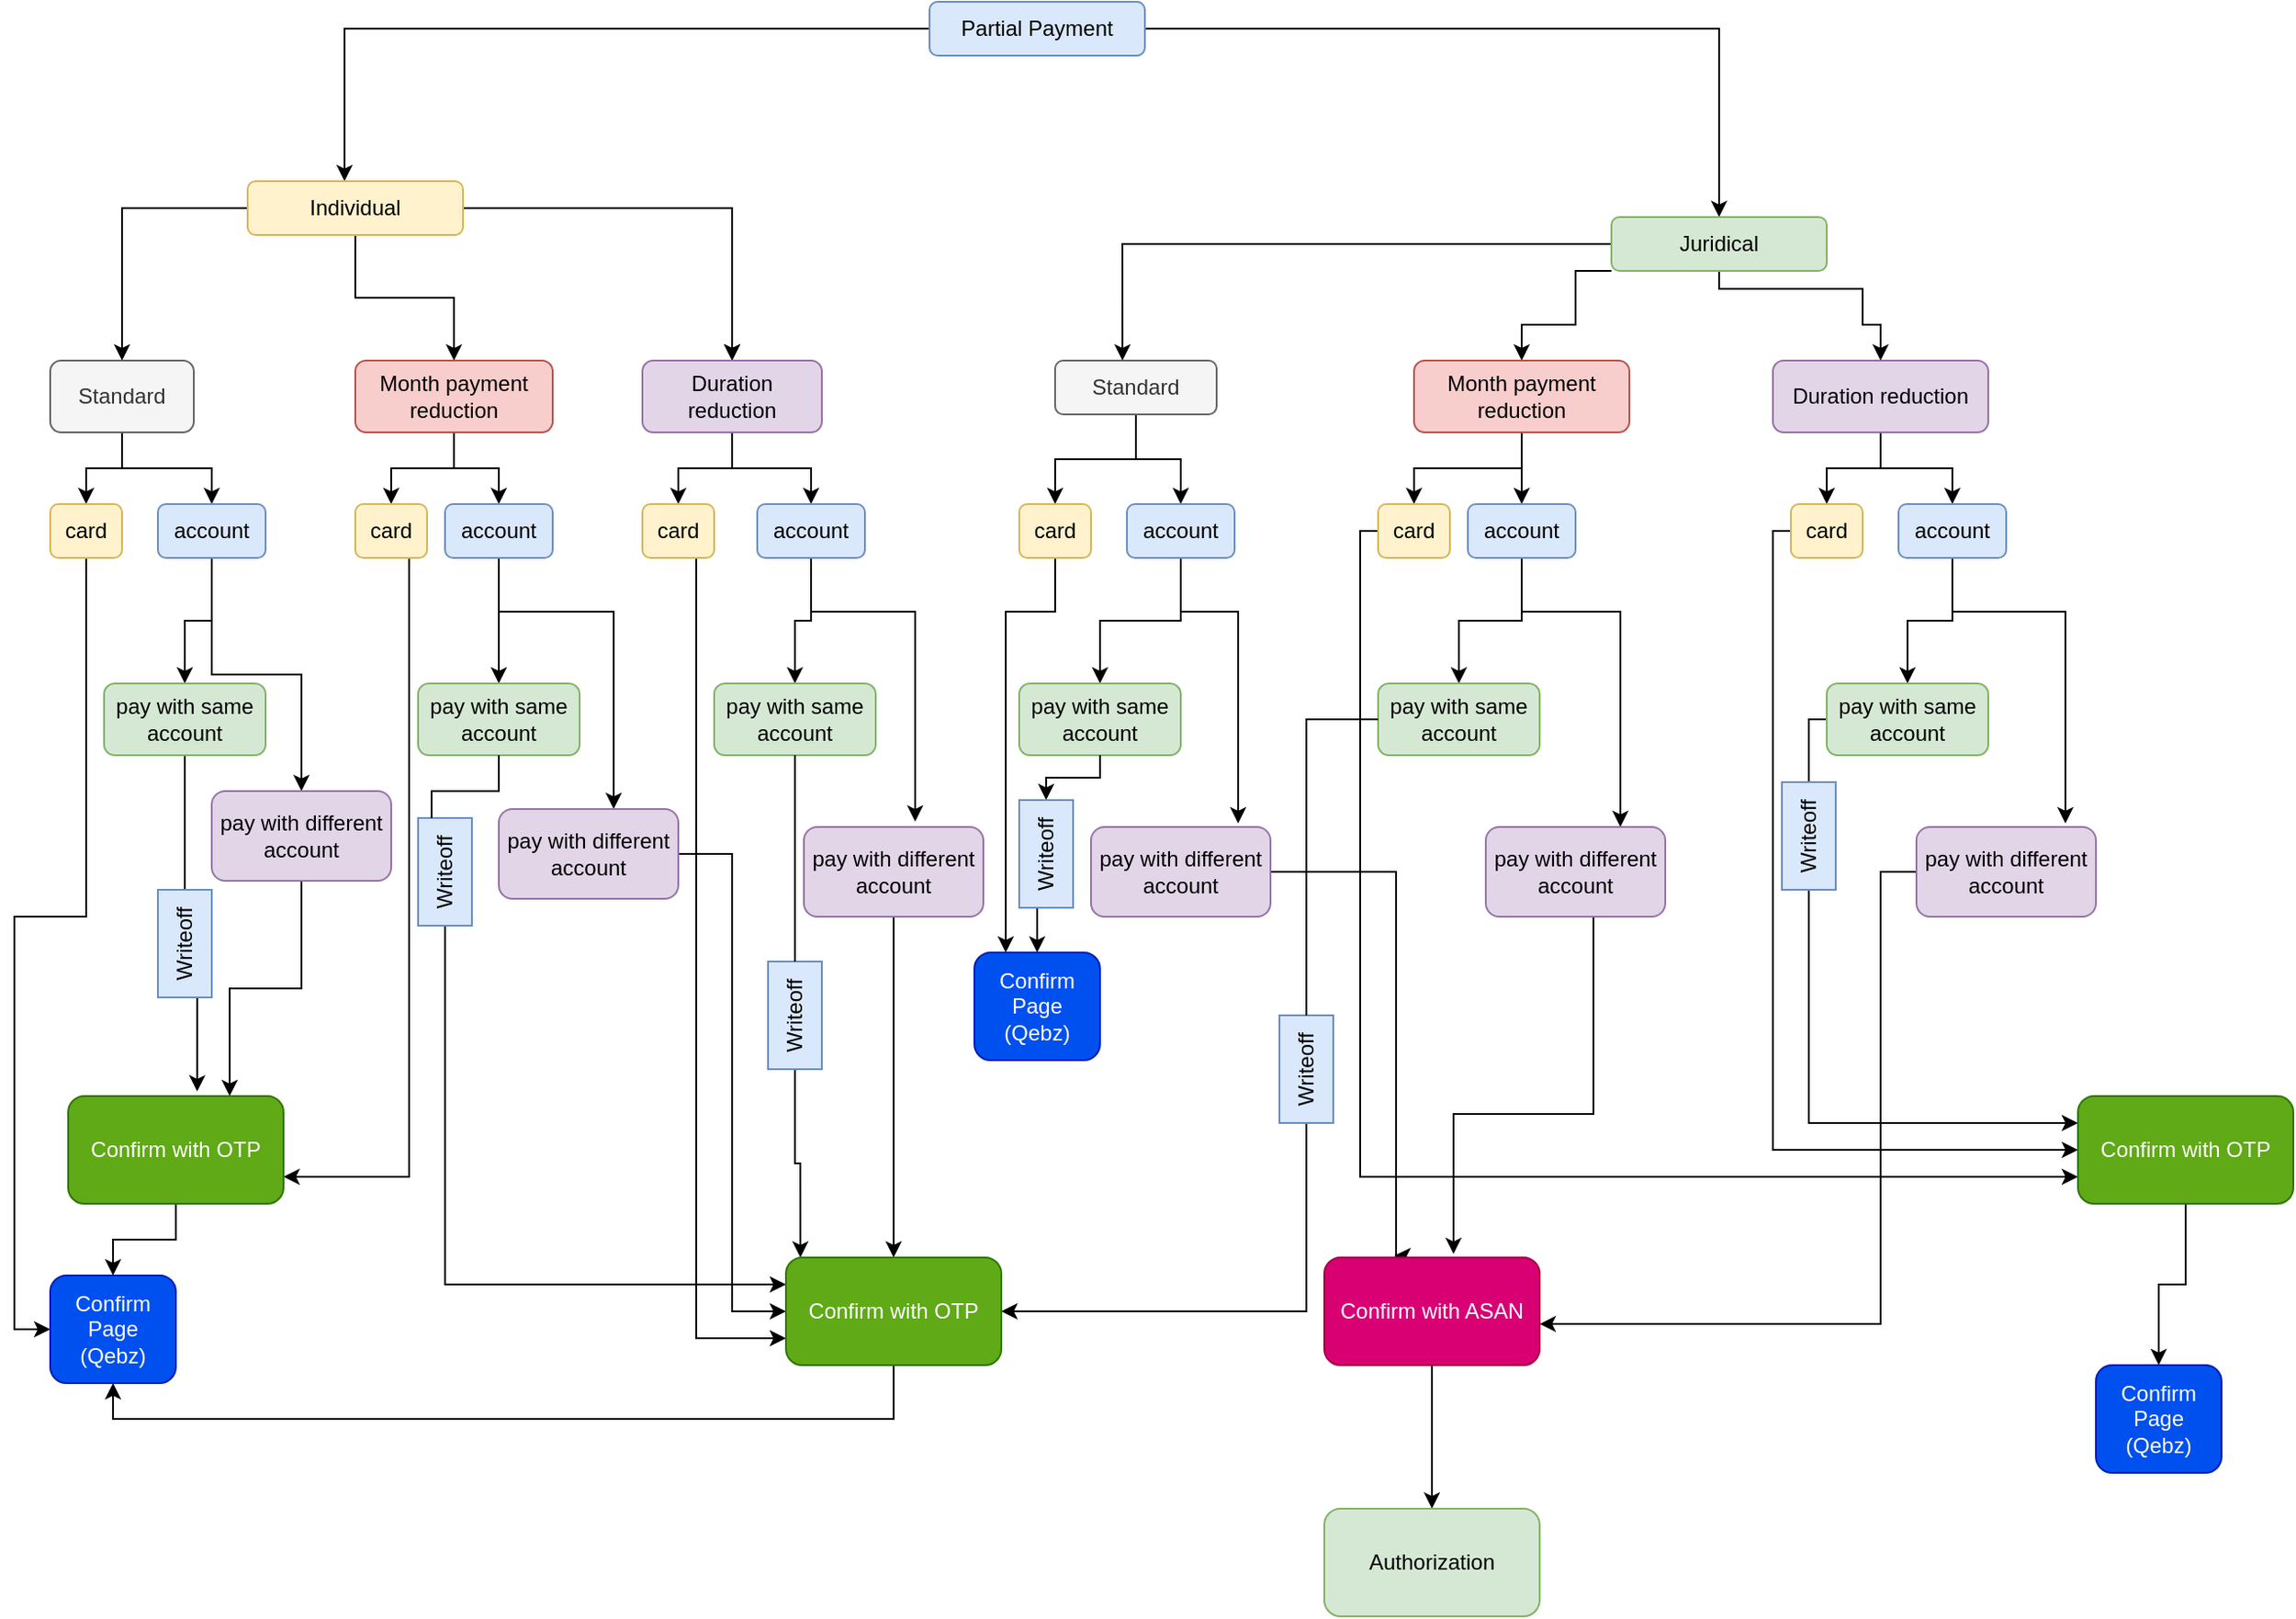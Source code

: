 <mxfile version="20.6.0" type="github">
  <diagram id="UEEJeeri9Iz10oDy9NeJ" name="Страница 1">
    <mxGraphModel dx="1961" dy="704" grid="1" gridSize="10" guides="1" tooltips="1" connect="1" arrows="1" fold="1" page="1" pageScale="1" pageWidth="827" pageHeight="1169" math="0" shadow="0">
      <root>
        <mxCell id="0" />
        <mxCell id="1" parent="0" />
        <mxCell id="TdXXtB4wiW-Buo-MOeaE-6" style="edgeStyle=orthogonalEdgeStyle;rounded=0;orthogonalLoop=1;jettySize=auto;html=1;entryX=0.45;entryY=0;entryDx=0;entryDy=0;entryPerimeter=0;" parent="1" source="TdXXtB4wiW-Buo-MOeaE-3" target="TdXXtB4wiW-Buo-MOeaE-4" edge="1">
          <mxGeometry relative="1" as="geometry" />
        </mxCell>
        <mxCell id="TdXXtB4wiW-Buo-MOeaE-7" style="edgeStyle=orthogonalEdgeStyle;rounded=0;orthogonalLoop=1;jettySize=auto;html=1;" parent="1" source="TdXXtB4wiW-Buo-MOeaE-3" target="TdXXtB4wiW-Buo-MOeaE-5" edge="1">
          <mxGeometry relative="1" as="geometry" />
        </mxCell>
        <mxCell id="TdXXtB4wiW-Buo-MOeaE-3" value="Partial Payment" style="rounded=1;whiteSpace=wrap;html=1;fillColor=#dae8fc;strokeColor=#6c8ebf;" parent="1" vertex="1">
          <mxGeometry x="510" y="20" width="120" height="30" as="geometry" />
        </mxCell>
        <mxCell id="TdXXtB4wiW-Buo-MOeaE-14" style="edgeStyle=orthogonalEdgeStyle;rounded=0;orthogonalLoop=1;jettySize=auto;html=1;entryX=0.5;entryY=0;entryDx=0;entryDy=0;" parent="1" source="TdXXtB4wiW-Buo-MOeaE-4" target="TdXXtB4wiW-Buo-MOeaE-8" edge="1">
          <mxGeometry relative="1" as="geometry" />
        </mxCell>
        <mxCell id="TdXXtB4wiW-Buo-MOeaE-15" style="edgeStyle=orthogonalEdgeStyle;rounded=0;orthogonalLoop=1;jettySize=auto;html=1;entryX=0.5;entryY=0;entryDx=0;entryDy=0;" parent="1" source="TdXXtB4wiW-Buo-MOeaE-4" target="TdXXtB4wiW-Buo-MOeaE-9" edge="1">
          <mxGeometry relative="1" as="geometry" />
        </mxCell>
        <mxCell id="TdXXtB4wiW-Buo-MOeaE-16" style="edgeStyle=orthogonalEdgeStyle;rounded=0;orthogonalLoop=1;jettySize=auto;html=1;entryX=0.5;entryY=0;entryDx=0;entryDy=0;" parent="1" source="TdXXtB4wiW-Buo-MOeaE-4" target="TdXXtB4wiW-Buo-MOeaE-10" edge="1">
          <mxGeometry relative="1" as="geometry" />
        </mxCell>
        <mxCell id="TdXXtB4wiW-Buo-MOeaE-17" style="edgeStyle=orthogonalEdgeStyle;rounded=0;orthogonalLoop=1;jettySize=auto;html=1;entryX=0.5;entryY=0;entryDx=0;entryDy=0;" parent="1" source="TdXXtB4wiW-Buo-MOeaE-4" target="TdXXtB4wiW-Buo-MOeaE-10" edge="1">
          <mxGeometry relative="1" as="geometry" />
        </mxCell>
        <mxCell id="TdXXtB4wiW-Buo-MOeaE-4" value="Individual" style="rounded=1;whiteSpace=wrap;html=1;fillColor=#fff2cc;strokeColor=#d6b656;" parent="1" vertex="1">
          <mxGeometry x="130" y="120" width="120" height="30" as="geometry" />
        </mxCell>
        <mxCell id="TdXXtB4wiW-Buo-MOeaE-18" style="edgeStyle=orthogonalEdgeStyle;rounded=0;orthogonalLoop=1;jettySize=auto;html=1;entryX=0.417;entryY=0;entryDx=0;entryDy=0;entryPerimeter=0;" parent="1" source="TdXXtB4wiW-Buo-MOeaE-5" target="TdXXtB4wiW-Buo-MOeaE-11" edge="1">
          <mxGeometry relative="1" as="geometry" />
        </mxCell>
        <mxCell id="TdXXtB4wiW-Buo-MOeaE-20" style="edgeStyle=orthogonalEdgeStyle;rounded=0;orthogonalLoop=1;jettySize=auto;html=1;entryX=0.5;entryY=0;entryDx=0;entryDy=0;" parent="1" source="TdXXtB4wiW-Buo-MOeaE-5" target="TdXXtB4wiW-Buo-MOeaE-12" edge="1">
          <mxGeometry relative="1" as="geometry">
            <Array as="points">
              <mxPoint x="870" y="170" />
              <mxPoint x="870" y="200" />
              <mxPoint x="840" y="200" />
            </Array>
          </mxGeometry>
        </mxCell>
        <mxCell id="TdXXtB4wiW-Buo-MOeaE-21" style="edgeStyle=orthogonalEdgeStyle;rounded=0;orthogonalLoop=1;jettySize=auto;html=1;entryX=0.5;entryY=0;entryDx=0;entryDy=0;" parent="1" source="TdXXtB4wiW-Buo-MOeaE-5" target="TdXXtB4wiW-Buo-MOeaE-13" edge="1">
          <mxGeometry relative="1" as="geometry">
            <Array as="points">
              <mxPoint x="1030" y="180" />
              <mxPoint x="1030" y="200" />
              <mxPoint x="1040" y="200" />
            </Array>
          </mxGeometry>
        </mxCell>
        <mxCell id="TdXXtB4wiW-Buo-MOeaE-5" value="Juridical" style="rounded=1;whiteSpace=wrap;html=1;fillColor=#d5e8d4;strokeColor=#82b366;" parent="1" vertex="1">
          <mxGeometry x="890" y="140" width="120" height="30" as="geometry" />
        </mxCell>
        <mxCell id="TdXXtB4wiW-Buo-MOeaE-34" style="edgeStyle=orthogonalEdgeStyle;rounded=0;orthogonalLoop=1;jettySize=auto;html=1;entryX=0.5;entryY=0;entryDx=0;entryDy=0;" parent="1" source="TdXXtB4wiW-Buo-MOeaE-8" target="TdXXtB4wiW-Buo-MOeaE-22" edge="1">
          <mxGeometry relative="1" as="geometry" />
        </mxCell>
        <mxCell id="TdXXtB4wiW-Buo-MOeaE-35" style="edgeStyle=orthogonalEdgeStyle;rounded=0;orthogonalLoop=1;jettySize=auto;html=1;entryX=0.5;entryY=0;entryDx=0;entryDy=0;" parent="1" source="TdXXtB4wiW-Buo-MOeaE-8" target="TdXXtB4wiW-Buo-MOeaE-23" edge="1">
          <mxGeometry relative="1" as="geometry" />
        </mxCell>
        <mxCell id="TdXXtB4wiW-Buo-MOeaE-8" value="Standard" style="rounded=1;whiteSpace=wrap;html=1;fillColor=#f5f5f5;fontColor=#333333;strokeColor=#666666;" parent="1" vertex="1">
          <mxGeometry x="20" y="220" width="80" height="40" as="geometry" />
        </mxCell>
        <mxCell id="TdXXtB4wiW-Buo-MOeaE-36" style="edgeStyle=orthogonalEdgeStyle;rounded=0;orthogonalLoop=1;jettySize=auto;html=1;entryX=0.5;entryY=0;entryDx=0;entryDy=0;" parent="1" source="TdXXtB4wiW-Buo-MOeaE-9" target="TdXXtB4wiW-Buo-MOeaE-24" edge="1">
          <mxGeometry relative="1" as="geometry" />
        </mxCell>
        <mxCell id="TdXXtB4wiW-Buo-MOeaE-37" style="edgeStyle=orthogonalEdgeStyle;rounded=0;orthogonalLoop=1;jettySize=auto;html=1;entryX=0.5;entryY=0;entryDx=0;entryDy=0;" parent="1" source="TdXXtB4wiW-Buo-MOeaE-9" target="TdXXtB4wiW-Buo-MOeaE-29" edge="1">
          <mxGeometry relative="1" as="geometry" />
        </mxCell>
        <mxCell id="TdXXtB4wiW-Buo-MOeaE-9" value="Month payment reduction" style="rounded=1;whiteSpace=wrap;html=1;fillColor=#f8cecc;strokeColor=#b85450;" parent="1" vertex="1">
          <mxGeometry x="190" y="220" width="110" height="40" as="geometry" />
        </mxCell>
        <mxCell id="TdXXtB4wiW-Buo-MOeaE-38" style="edgeStyle=orthogonalEdgeStyle;rounded=0;orthogonalLoop=1;jettySize=auto;html=1;entryX=0.5;entryY=0;entryDx=0;entryDy=0;" parent="1" source="TdXXtB4wiW-Buo-MOeaE-10" target="TdXXtB4wiW-Buo-MOeaE-25" edge="1">
          <mxGeometry relative="1" as="geometry" />
        </mxCell>
        <mxCell id="TdXXtB4wiW-Buo-MOeaE-39" style="edgeStyle=orthogonalEdgeStyle;rounded=0;orthogonalLoop=1;jettySize=auto;html=1;entryX=0.5;entryY=0;entryDx=0;entryDy=0;" parent="1" source="TdXXtB4wiW-Buo-MOeaE-10" target="TdXXtB4wiW-Buo-MOeaE-30" edge="1">
          <mxGeometry relative="1" as="geometry" />
        </mxCell>
        <mxCell id="TdXXtB4wiW-Buo-MOeaE-10" value="Duration reduction" style="rounded=1;whiteSpace=wrap;html=1;fillColor=#e1d5e7;strokeColor=#9673a6;" parent="1" vertex="1">
          <mxGeometry x="350" y="220" width="100" height="40" as="geometry" />
        </mxCell>
        <mxCell id="TdXXtB4wiW-Buo-MOeaE-40" style="edgeStyle=orthogonalEdgeStyle;rounded=0;orthogonalLoop=1;jettySize=auto;html=1;entryX=0.5;entryY=0;entryDx=0;entryDy=0;" parent="1" source="TdXXtB4wiW-Buo-MOeaE-11" target="TdXXtB4wiW-Buo-MOeaE-26" edge="1">
          <mxGeometry relative="1" as="geometry" />
        </mxCell>
        <mxCell id="TdXXtB4wiW-Buo-MOeaE-41" style="edgeStyle=orthogonalEdgeStyle;rounded=0;orthogonalLoop=1;jettySize=auto;html=1;entryX=0.5;entryY=0;entryDx=0;entryDy=0;" parent="1" source="TdXXtB4wiW-Buo-MOeaE-11" target="TdXXtB4wiW-Buo-MOeaE-31" edge="1">
          <mxGeometry relative="1" as="geometry" />
        </mxCell>
        <mxCell id="TdXXtB4wiW-Buo-MOeaE-11" value="Standard" style="rounded=1;whiteSpace=wrap;html=1;fillColor=#f5f5f5;fontColor=#333333;strokeColor=#666666;" parent="1" vertex="1">
          <mxGeometry x="580" y="220" width="90" height="30" as="geometry" />
        </mxCell>
        <mxCell id="TdXXtB4wiW-Buo-MOeaE-42" style="edgeStyle=orthogonalEdgeStyle;rounded=0;orthogonalLoop=1;jettySize=auto;html=1;entryX=0.5;entryY=0;entryDx=0;entryDy=0;" parent="1" source="TdXXtB4wiW-Buo-MOeaE-12" target="TdXXtB4wiW-Buo-MOeaE-27" edge="1">
          <mxGeometry relative="1" as="geometry" />
        </mxCell>
        <mxCell id="TdXXtB4wiW-Buo-MOeaE-43" style="edgeStyle=orthogonalEdgeStyle;rounded=0;orthogonalLoop=1;jettySize=auto;html=1;entryX=0.5;entryY=0;entryDx=0;entryDy=0;" parent="1" source="TdXXtB4wiW-Buo-MOeaE-12" target="TdXXtB4wiW-Buo-MOeaE-32" edge="1">
          <mxGeometry relative="1" as="geometry" />
        </mxCell>
        <mxCell id="TdXXtB4wiW-Buo-MOeaE-12" value="Month payment reduction" style="rounded=1;whiteSpace=wrap;html=1;fillColor=#f8cecc;strokeColor=#b85450;" parent="1" vertex="1">
          <mxGeometry x="780" y="220" width="120" height="40" as="geometry" />
        </mxCell>
        <mxCell id="TdXXtB4wiW-Buo-MOeaE-44" style="edgeStyle=orthogonalEdgeStyle;rounded=0;orthogonalLoop=1;jettySize=auto;html=1;entryX=0.5;entryY=0;entryDx=0;entryDy=0;" parent="1" source="TdXXtB4wiW-Buo-MOeaE-13" target="TdXXtB4wiW-Buo-MOeaE-28" edge="1">
          <mxGeometry relative="1" as="geometry" />
        </mxCell>
        <mxCell id="TdXXtB4wiW-Buo-MOeaE-45" style="edgeStyle=orthogonalEdgeStyle;rounded=0;orthogonalLoop=1;jettySize=auto;html=1;entryX=0.5;entryY=0;entryDx=0;entryDy=0;" parent="1" source="TdXXtB4wiW-Buo-MOeaE-13" target="TdXXtB4wiW-Buo-MOeaE-33" edge="1">
          <mxGeometry relative="1" as="geometry" />
        </mxCell>
        <mxCell id="TdXXtB4wiW-Buo-MOeaE-13" value="Duration reduction" style="rounded=1;whiteSpace=wrap;html=1;fillColor=#e1d5e7;strokeColor=#9673a6;" parent="1" vertex="1">
          <mxGeometry x="980" y="220" width="120" height="40" as="geometry" />
        </mxCell>
        <mxCell id="ocDLkI_R6EKWnr1p0tIY-1" style="edgeStyle=orthogonalEdgeStyle;rounded=0;orthogonalLoop=1;jettySize=auto;html=1;entryX=0;entryY=0.5;entryDx=0;entryDy=0;" edge="1" parent="1" source="TdXXtB4wiW-Buo-MOeaE-22" target="TdXXtB4wiW-Buo-MOeaE-83">
          <mxGeometry relative="1" as="geometry" />
        </mxCell>
        <mxCell id="TdXXtB4wiW-Buo-MOeaE-22" value="card" style="rounded=1;whiteSpace=wrap;html=1;fillColor=#fff2cc;strokeColor=#d6b656;" parent="1" vertex="1">
          <mxGeometry x="20" y="300" width="40" height="30" as="geometry" />
        </mxCell>
        <mxCell id="TdXXtB4wiW-Buo-MOeaE-58" style="edgeStyle=orthogonalEdgeStyle;rounded=0;orthogonalLoop=1;jettySize=auto;html=1;entryX=0.5;entryY=0;entryDx=0;entryDy=0;" parent="1" source="TdXXtB4wiW-Buo-MOeaE-23" target="TdXXtB4wiW-Buo-MOeaE-46" edge="1">
          <mxGeometry relative="1" as="geometry" />
        </mxCell>
        <mxCell id="TdXXtB4wiW-Buo-MOeaE-59" style="edgeStyle=orthogonalEdgeStyle;rounded=0;orthogonalLoop=1;jettySize=auto;html=1;entryX=0.5;entryY=0;entryDx=0;entryDy=0;" parent="1" source="TdXXtB4wiW-Buo-MOeaE-23" target="TdXXtB4wiW-Buo-MOeaE-47" edge="1">
          <mxGeometry relative="1" as="geometry" />
        </mxCell>
        <mxCell id="TdXXtB4wiW-Buo-MOeaE-23" value="account" style="rounded=1;whiteSpace=wrap;html=1;fillColor=#dae8fc;strokeColor=#6c8ebf;" parent="1" vertex="1">
          <mxGeometry x="80" y="300" width="60" height="30" as="geometry" />
        </mxCell>
        <mxCell id="ocDLkI_R6EKWnr1p0tIY-7" style="edgeStyle=orthogonalEdgeStyle;rounded=0;orthogonalLoop=1;jettySize=auto;html=1;entryX=1;entryY=0.75;entryDx=0;entryDy=0;" edge="1" parent="1" source="TdXXtB4wiW-Buo-MOeaE-24" target="ocDLkI_R6EKWnr1p0tIY-4">
          <mxGeometry relative="1" as="geometry">
            <Array as="points">
              <mxPoint x="220" y="675" />
            </Array>
          </mxGeometry>
        </mxCell>
        <mxCell id="TdXXtB4wiW-Buo-MOeaE-24" value="card" style="rounded=1;whiteSpace=wrap;html=1;fillColor=#fff2cc;strokeColor=#d6b656;" parent="1" vertex="1">
          <mxGeometry x="190" y="300" width="40" height="30" as="geometry" />
        </mxCell>
        <mxCell id="ocDLkI_R6EKWnr1p0tIY-11" style="edgeStyle=orthogonalEdgeStyle;rounded=0;orthogonalLoop=1;jettySize=auto;html=1;entryX=0;entryY=0.75;entryDx=0;entryDy=0;" edge="1" parent="1" source="TdXXtB4wiW-Buo-MOeaE-25" target="TdXXtB4wiW-Buo-MOeaE-70">
          <mxGeometry relative="1" as="geometry">
            <Array as="points">
              <mxPoint x="380" y="765" />
            </Array>
          </mxGeometry>
        </mxCell>
        <mxCell id="TdXXtB4wiW-Buo-MOeaE-25" value="card" style="rounded=1;whiteSpace=wrap;html=1;fillColor=#fff2cc;strokeColor=#d6b656;" parent="1" vertex="1">
          <mxGeometry x="350" y="300" width="40" height="30" as="geometry" />
        </mxCell>
        <mxCell id="ocDLkI_R6EKWnr1p0tIY-22" style="edgeStyle=orthogonalEdgeStyle;rounded=0;orthogonalLoop=1;jettySize=auto;html=1;entryX=0.25;entryY=0;entryDx=0;entryDy=0;strokeColor=#000000;" edge="1" parent="1" source="TdXXtB4wiW-Buo-MOeaE-26" target="ocDLkI_R6EKWnr1p0tIY-12">
          <mxGeometry relative="1" as="geometry">
            <Array as="points">
              <mxPoint x="580" y="360" />
              <mxPoint x="553" y="360" />
            </Array>
          </mxGeometry>
        </mxCell>
        <mxCell id="TdXXtB4wiW-Buo-MOeaE-26" value="card" style="rounded=1;whiteSpace=wrap;html=1;fillColor=#fff2cc;strokeColor=#d6b656;" parent="1" vertex="1">
          <mxGeometry x="560" y="300" width="40" height="30" as="geometry" />
        </mxCell>
        <mxCell id="ocDLkI_R6EKWnr1p0tIY-42" style="edgeStyle=elbowEdgeStyle;rounded=0;orthogonalLoop=1;jettySize=auto;elbow=vertical;html=1;entryX=0;entryY=0.75;entryDx=0;entryDy=0;strokeColor=#000000;" edge="1" parent="1" source="TdXXtB4wiW-Buo-MOeaE-27" target="ocDLkI_R6EKWnr1p0tIY-34">
          <mxGeometry relative="1" as="geometry">
            <Array as="points">
              <mxPoint x="750" y="580" />
            </Array>
          </mxGeometry>
        </mxCell>
        <mxCell id="TdXXtB4wiW-Buo-MOeaE-27" value="card" style="rounded=1;whiteSpace=wrap;html=1;fillColor=#fff2cc;strokeColor=#d6b656;" parent="1" vertex="1">
          <mxGeometry x="760" y="300" width="40" height="30" as="geometry" />
        </mxCell>
        <mxCell id="ocDLkI_R6EKWnr1p0tIY-37" style="edgeStyle=elbowEdgeStyle;rounded=0;orthogonalLoop=1;jettySize=auto;elbow=vertical;html=1;entryX=0;entryY=0.5;entryDx=0;entryDy=0;strokeColor=#000000;" edge="1" parent="1" source="TdXXtB4wiW-Buo-MOeaE-28" target="ocDLkI_R6EKWnr1p0tIY-34">
          <mxGeometry relative="1" as="geometry">
            <Array as="points">
              <mxPoint x="980" y="800" />
            </Array>
          </mxGeometry>
        </mxCell>
        <mxCell id="TdXXtB4wiW-Buo-MOeaE-28" value="card" style="rounded=1;whiteSpace=wrap;html=1;fillColor=#fff2cc;strokeColor=#d6b656;" parent="1" vertex="1">
          <mxGeometry x="990" y="300" width="40" height="30" as="geometry" />
        </mxCell>
        <mxCell id="TdXXtB4wiW-Buo-MOeaE-60" style="edgeStyle=orthogonalEdgeStyle;rounded=0;orthogonalLoop=1;jettySize=auto;html=1;entryX=0.5;entryY=0;entryDx=0;entryDy=0;" parent="1" source="TdXXtB4wiW-Buo-MOeaE-29" target="TdXXtB4wiW-Buo-MOeaE-48" edge="1">
          <mxGeometry relative="1" as="geometry" />
        </mxCell>
        <mxCell id="TdXXtB4wiW-Buo-MOeaE-61" style="edgeStyle=orthogonalEdgeStyle;rounded=0;orthogonalLoop=1;jettySize=auto;html=1;entryX=0.64;entryY=0;entryDx=0;entryDy=0;entryPerimeter=0;" parent="1" source="TdXXtB4wiW-Buo-MOeaE-29" target="TdXXtB4wiW-Buo-MOeaE-53" edge="1">
          <mxGeometry relative="1" as="geometry">
            <mxPoint x="334" y="450" as="targetPoint" />
            <Array as="points">
              <mxPoint x="270" y="360" />
              <mxPoint x="334" y="360" />
            </Array>
          </mxGeometry>
        </mxCell>
        <mxCell id="TdXXtB4wiW-Buo-MOeaE-29" value="account" style="rounded=1;whiteSpace=wrap;html=1;fillColor=#dae8fc;strokeColor=#6c8ebf;" parent="1" vertex="1">
          <mxGeometry x="240" y="300" width="60" height="30" as="geometry" />
        </mxCell>
        <mxCell id="TdXXtB4wiW-Buo-MOeaE-62" style="edgeStyle=orthogonalEdgeStyle;rounded=0;orthogonalLoop=1;jettySize=auto;html=1;entryX=0.5;entryY=0;entryDx=0;entryDy=0;" parent="1" source="TdXXtB4wiW-Buo-MOeaE-30" target="TdXXtB4wiW-Buo-MOeaE-49" edge="1">
          <mxGeometry relative="1" as="geometry" />
        </mxCell>
        <mxCell id="TdXXtB4wiW-Buo-MOeaE-63" style="edgeStyle=orthogonalEdgeStyle;rounded=0;orthogonalLoop=1;jettySize=auto;html=1;entryX=0.62;entryY=-0.06;entryDx=0;entryDy=0;entryPerimeter=0;" parent="1" source="TdXXtB4wiW-Buo-MOeaE-30" target="TdXXtB4wiW-Buo-MOeaE-54" edge="1">
          <mxGeometry relative="1" as="geometry">
            <Array as="points">
              <mxPoint x="444" y="360" />
              <mxPoint x="502" y="360" />
            </Array>
          </mxGeometry>
        </mxCell>
        <mxCell id="TdXXtB4wiW-Buo-MOeaE-30" value="account" style="rounded=1;whiteSpace=wrap;html=1;fillColor=#dae8fc;strokeColor=#6c8ebf;" parent="1" vertex="1">
          <mxGeometry x="414" y="300" width="60" height="30" as="geometry" />
        </mxCell>
        <mxCell id="TdXXtB4wiW-Buo-MOeaE-64" style="edgeStyle=orthogonalEdgeStyle;rounded=0;orthogonalLoop=1;jettySize=auto;html=1;" parent="1" source="TdXXtB4wiW-Buo-MOeaE-31" target="TdXXtB4wiW-Buo-MOeaE-50" edge="1">
          <mxGeometry relative="1" as="geometry" />
        </mxCell>
        <mxCell id="TdXXtB4wiW-Buo-MOeaE-65" style="edgeStyle=orthogonalEdgeStyle;rounded=0;orthogonalLoop=1;jettySize=auto;html=1;entryX=0.82;entryY=-0.04;entryDx=0;entryDy=0;entryPerimeter=0;" parent="1" source="TdXXtB4wiW-Buo-MOeaE-31" target="TdXXtB4wiW-Buo-MOeaE-55" edge="1">
          <mxGeometry relative="1" as="geometry">
            <Array as="points">
              <mxPoint x="650" y="360" />
              <mxPoint x="682" y="360" />
            </Array>
          </mxGeometry>
        </mxCell>
        <mxCell id="TdXXtB4wiW-Buo-MOeaE-31" value="account" style="rounded=1;whiteSpace=wrap;html=1;fillColor=#dae8fc;strokeColor=#6c8ebf;" parent="1" vertex="1">
          <mxGeometry x="620" y="300" width="60" height="30" as="geometry" />
        </mxCell>
        <mxCell id="TdXXtB4wiW-Buo-MOeaE-66" style="edgeStyle=orthogonalEdgeStyle;rounded=0;orthogonalLoop=1;jettySize=auto;html=1;entryX=0.5;entryY=0;entryDx=0;entryDy=0;" parent="1" source="TdXXtB4wiW-Buo-MOeaE-32" target="TdXXtB4wiW-Buo-MOeaE-51" edge="1">
          <mxGeometry relative="1" as="geometry" />
        </mxCell>
        <mxCell id="TdXXtB4wiW-Buo-MOeaE-67" style="edgeStyle=orthogonalEdgeStyle;rounded=0;orthogonalLoop=1;jettySize=auto;html=1;entryX=0.75;entryY=0;entryDx=0;entryDy=0;" parent="1" source="TdXXtB4wiW-Buo-MOeaE-32" target="TdXXtB4wiW-Buo-MOeaE-56" edge="1">
          <mxGeometry relative="1" as="geometry">
            <Array as="points">
              <mxPoint x="840" y="360" />
              <mxPoint x="895" y="360" />
            </Array>
          </mxGeometry>
        </mxCell>
        <mxCell id="TdXXtB4wiW-Buo-MOeaE-32" value="account" style="rounded=1;whiteSpace=wrap;html=1;fillColor=#dae8fc;strokeColor=#6c8ebf;" parent="1" vertex="1">
          <mxGeometry x="810" y="300" width="60" height="30" as="geometry" />
        </mxCell>
        <mxCell id="TdXXtB4wiW-Buo-MOeaE-68" style="edgeStyle=orthogonalEdgeStyle;rounded=0;orthogonalLoop=1;jettySize=auto;html=1;entryX=0.5;entryY=0;entryDx=0;entryDy=0;" parent="1" source="TdXXtB4wiW-Buo-MOeaE-33" target="TdXXtB4wiW-Buo-MOeaE-52" edge="1">
          <mxGeometry relative="1" as="geometry" />
        </mxCell>
        <mxCell id="TdXXtB4wiW-Buo-MOeaE-69" style="edgeStyle=orthogonalEdgeStyle;rounded=0;orthogonalLoop=1;jettySize=auto;html=1;entryX=0.83;entryY=-0.04;entryDx=0;entryDy=0;entryPerimeter=0;" parent="1" source="TdXXtB4wiW-Buo-MOeaE-33" target="TdXXtB4wiW-Buo-MOeaE-57" edge="1">
          <mxGeometry relative="1" as="geometry">
            <Array as="points">
              <mxPoint x="1080" y="360" />
              <mxPoint x="1143" y="360" />
            </Array>
          </mxGeometry>
        </mxCell>
        <mxCell id="TdXXtB4wiW-Buo-MOeaE-33" value="account" style="rounded=1;whiteSpace=wrap;html=1;fillColor=#dae8fc;strokeColor=#6c8ebf;" parent="1" vertex="1">
          <mxGeometry x="1050" y="300" width="60" height="30" as="geometry" />
        </mxCell>
        <mxCell id="TdXXtB4wiW-Buo-MOeaE-84" style="edgeStyle=orthogonalEdgeStyle;rounded=0;orthogonalLoop=1;jettySize=auto;html=1;entryX=0.599;entryY=-0.043;entryDx=0;entryDy=0;entryPerimeter=0;" parent="1" source="TdXXtB4wiW-Buo-MOeaE-46" target="ocDLkI_R6EKWnr1p0tIY-4" edge="1">
          <mxGeometry relative="1" as="geometry">
            <Array as="points">
              <mxPoint x="95" y="535" />
              <mxPoint x="102" y="535" />
            </Array>
          </mxGeometry>
        </mxCell>
        <mxCell id="TdXXtB4wiW-Buo-MOeaE-46" value="pay with same account" style="rounded=1;whiteSpace=wrap;html=1;fillColor=#d5e8d4;strokeColor=#82b366;" parent="1" vertex="1">
          <mxGeometry x="50" y="400" width="90" height="40" as="geometry" />
        </mxCell>
        <mxCell id="ocDLkI_R6EKWnr1p0tIY-6" style="edgeStyle=orthogonalEdgeStyle;rounded=0;orthogonalLoop=1;jettySize=auto;html=1;entryX=0.75;entryY=0;entryDx=0;entryDy=0;" edge="1" parent="1" source="TdXXtB4wiW-Buo-MOeaE-47" target="ocDLkI_R6EKWnr1p0tIY-4">
          <mxGeometry relative="1" as="geometry" />
        </mxCell>
        <mxCell id="TdXXtB4wiW-Buo-MOeaE-47" value="pay with different account" style="rounded=1;whiteSpace=wrap;html=1;fillColor=#e1d5e7;strokeColor=#9673a6;" parent="1" vertex="1">
          <mxGeometry x="110" y="460" width="100" height="50" as="geometry" />
        </mxCell>
        <mxCell id="TdXXtB4wiW-Buo-MOeaE-80" style="edgeStyle=orthogonalEdgeStyle;rounded=0;orthogonalLoop=1;jettySize=auto;html=1;entryX=0;entryY=0.25;entryDx=0;entryDy=0;startArrow=none;" parent="1" source="ocDLkI_R6EKWnr1p0tIY-16" target="TdXXtB4wiW-Buo-MOeaE-70" edge="1">
          <mxGeometry relative="1" as="geometry">
            <Array as="points">
              <mxPoint x="240" y="735" />
            </Array>
          </mxGeometry>
        </mxCell>
        <mxCell id="TdXXtB4wiW-Buo-MOeaE-48" value="pay with same account" style="rounded=1;whiteSpace=wrap;html=1;fillColor=#d5e8d4;strokeColor=#82b366;" parent="1" vertex="1">
          <mxGeometry x="225" y="400" width="90" height="40" as="geometry" />
        </mxCell>
        <mxCell id="TdXXtB4wiW-Buo-MOeaE-81" style="edgeStyle=orthogonalEdgeStyle;rounded=0;orthogonalLoop=1;jettySize=auto;html=1;entryX=0.067;entryY=0;entryDx=0;entryDy=0;entryPerimeter=0;startArrow=none;" parent="1" source="ocDLkI_R6EKWnr1p0tIY-19" target="TdXXtB4wiW-Buo-MOeaE-70" edge="1">
          <mxGeometry relative="1" as="geometry" />
        </mxCell>
        <mxCell id="TdXXtB4wiW-Buo-MOeaE-49" value="pay with same account" style="rounded=1;whiteSpace=wrap;html=1;fillColor=#d5e8d4;strokeColor=#82b366;" parent="1" vertex="1">
          <mxGeometry x="390" y="400" width="90" height="40" as="geometry" />
        </mxCell>
        <mxCell id="TdXXtB4wiW-Buo-MOeaE-50" value="pay with same account" style="rounded=1;whiteSpace=wrap;html=1;fillColor=#d5e8d4;strokeColor=#82b366;" parent="1" vertex="1">
          <mxGeometry x="560" y="400" width="90" height="40" as="geometry" />
        </mxCell>
        <mxCell id="TdXXtB4wiW-Buo-MOeaE-87" style="edgeStyle=orthogonalEdgeStyle;rounded=0;orthogonalLoop=1;jettySize=auto;html=1;entryX=1;entryY=0.5;entryDx=0;entryDy=0;startArrow=none;" parent="1" source="ocDLkI_R6EKWnr1p0tIY-31" target="TdXXtB4wiW-Buo-MOeaE-70" edge="1">
          <mxGeometry relative="1" as="geometry">
            <Array as="points">
              <mxPoint x="720" y="420" />
              <mxPoint x="720" y="750" />
            </Array>
          </mxGeometry>
        </mxCell>
        <mxCell id="TdXXtB4wiW-Buo-MOeaE-51" value="pay with same account" style="rounded=1;whiteSpace=wrap;html=1;fillColor=#d5e8d4;strokeColor=#82b366;" parent="1" vertex="1">
          <mxGeometry x="760" y="400" width="90" height="40" as="geometry" />
        </mxCell>
        <mxCell id="ocDLkI_R6EKWnr1p0tIY-38" style="edgeStyle=elbowEdgeStyle;rounded=0;orthogonalLoop=1;jettySize=auto;elbow=vertical;html=1;entryX=0;entryY=0.25;entryDx=0;entryDy=0;strokeColor=#000000;" edge="1" parent="1" source="TdXXtB4wiW-Buo-MOeaE-52" target="ocDLkI_R6EKWnr1p0tIY-34">
          <mxGeometry relative="1" as="geometry">
            <Array as="points">
              <mxPoint x="1000" y="670" />
            </Array>
          </mxGeometry>
        </mxCell>
        <mxCell id="TdXXtB4wiW-Buo-MOeaE-52" value="pay with same account" style="rounded=1;whiteSpace=wrap;html=1;fillColor=#d5e8d4;strokeColor=#82b366;" parent="1" vertex="1">
          <mxGeometry x="1010" y="400" width="90" height="40" as="geometry" />
        </mxCell>
        <mxCell id="TdXXtB4wiW-Buo-MOeaE-78" style="edgeStyle=orthogonalEdgeStyle;rounded=0;orthogonalLoop=1;jettySize=auto;html=1;entryX=0;entryY=0.5;entryDx=0;entryDy=0;" parent="1" source="TdXXtB4wiW-Buo-MOeaE-53" target="TdXXtB4wiW-Buo-MOeaE-70" edge="1">
          <mxGeometry relative="1" as="geometry" />
        </mxCell>
        <mxCell id="TdXXtB4wiW-Buo-MOeaE-53" value="pay with different account" style="rounded=1;whiteSpace=wrap;html=1;fillColor=#e1d5e7;strokeColor=#9673a6;" parent="1" vertex="1">
          <mxGeometry x="270" y="470" width="100" height="50" as="geometry" />
        </mxCell>
        <mxCell id="TdXXtB4wiW-Buo-MOeaE-77" style="edgeStyle=orthogonalEdgeStyle;rounded=0;orthogonalLoop=1;jettySize=auto;html=1;entryX=0.5;entryY=0;entryDx=0;entryDy=0;" parent="1" source="TdXXtB4wiW-Buo-MOeaE-54" target="TdXXtB4wiW-Buo-MOeaE-70" edge="1">
          <mxGeometry relative="1" as="geometry" />
        </mxCell>
        <mxCell id="TdXXtB4wiW-Buo-MOeaE-54" value="pay with different account" style="rounded=1;whiteSpace=wrap;html=1;fillColor=#e1d5e7;strokeColor=#9673a6;" parent="1" vertex="1">
          <mxGeometry x="440" y="480" width="100" height="50" as="geometry" />
        </mxCell>
        <mxCell id="TdXXtB4wiW-Buo-MOeaE-76" style="edgeStyle=orthogonalEdgeStyle;rounded=0;orthogonalLoop=1;jettySize=auto;html=1;entryX=0.325;entryY=-0.017;entryDx=0;entryDy=0;entryPerimeter=0;" parent="1" source="TdXXtB4wiW-Buo-MOeaE-55" target="TdXXtB4wiW-Buo-MOeaE-71" edge="1">
          <mxGeometry relative="1" as="geometry">
            <Array as="points">
              <mxPoint x="770" y="505" />
            </Array>
          </mxGeometry>
        </mxCell>
        <mxCell id="TdXXtB4wiW-Buo-MOeaE-55" value="pay with different account" style="rounded=1;whiteSpace=wrap;html=1;fillColor=#e1d5e7;strokeColor=#9673a6;" parent="1" vertex="1">
          <mxGeometry x="600" y="480" width="100" height="50" as="geometry" />
        </mxCell>
        <mxCell id="TdXXtB4wiW-Buo-MOeaE-75" style="edgeStyle=orthogonalEdgeStyle;rounded=0;orthogonalLoop=1;jettySize=auto;html=1;entryX=0.6;entryY=-0.033;entryDx=0;entryDy=0;entryPerimeter=0;" parent="1" source="TdXXtB4wiW-Buo-MOeaE-56" target="TdXXtB4wiW-Buo-MOeaE-71" edge="1">
          <mxGeometry relative="1" as="geometry">
            <Array as="points">
              <mxPoint x="880" y="640" />
              <mxPoint x="802" y="640" />
            </Array>
          </mxGeometry>
        </mxCell>
        <mxCell id="TdXXtB4wiW-Buo-MOeaE-56" value="pay with different account" style="rounded=1;whiteSpace=wrap;html=1;fillColor=#e1d5e7;strokeColor=#9673a6;" parent="1" vertex="1">
          <mxGeometry x="820" y="480" width="100" height="50" as="geometry" />
        </mxCell>
        <mxCell id="TdXXtB4wiW-Buo-MOeaE-74" style="edgeStyle=orthogonalEdgeStyle;rounded=0;orthogonalLoop=1;jettySize=auto;html=1;entryX=1;entryY=0.617;entryDx=0;entryDy=0;entryPerimeter=0;" parent="1" source="TdXXtB4wiW-Buo-MOeaE-57" target="TdXXtB4wiW-Buo-MOeaE-71" edge="1">
          <mxGeometry relative="1" as="geometry">
            <Array as="points">
              <mxPoint x="1040" y="505" />
              <mxPoint x="1040" y="757" />
            </Array>
          </mxGeometry>
        </mxCell>
        <mxCell id="TdXXtB4wiW-Buo-MOeaE-57" value="pay with different account" style="rounded=1;whiteSpace=wrap;html=1;fillColor=#e1d5e7;strokeColor=#9673a6;" parent="1" vertex="1">
          <mxGeometry x="1060" y="480" width="100" height="50" as="geometry" />
        </mxCell>
        <mxCell id="ocDLkI_R6EKWnr1p0tIY-9" style="edgeStyle=orthogonalEdgeStyle;rounded=0;orthogonalLoop=1;jettySize=auto;html=1;entryX=0.5;entryY=1;entryDx=0;entryDy=0;" edge="1" parent="1" source="TdXXtB4wiW-Buo-MOeaE-70" target="TdXXtB4wiW-Buo-MOeaE-83">
          <mxGeometry relative="1" as="geometry">
            <Array as="points">
              <mxPoint x="490" y="810" />
              <mxPoint x="55" y="810" />
            </Array>
          </mxGeometry>
        </mxCell>
        <mxCell id="TdXXtB4wiW-Buo-MOeaE-70" value="Confirm with OTP" style="rounded=1;whiteSpace=wrap;html=1;fillColor=#60a917;fontColor=#ffffff;strokeColor=#2D7600;" parent="1" vertex="1">
          <mxGeometry x="430" y="720" width="120" height="60" as="geometry" />
        </mxCell>
        <mxCell id="ocDLkI_R6EKWnr1p0tIY-30" style="edgeStyle=elbowEdgeStyle;rounded=0;orthogonalLoop=1;jettySize=auto;elbow=vertical;html=1;entryX=0.5;entryY=0;entryDx=0;entryDy=0;strokeColor=#000000;" edge="1" parent="1" source="TdXXtB4wiW-Buo-MOeaE-71" target="ocDLkI_R6EKWnr1p0tIY-29">
          <mxGeometry relative="1" as="geometry" />
        </mxCell>
        <mxCell id="TdXXtB4wiW-Buo-MOeaE-71" value="Confirm with ASAN" style="rounded=1;whiteSpace=wrap;html=1;fillColor=#d80073;fontColor=#ffffff;strokeColor=#A50040;" parent="1" vertex="1">
          <mxGeometry x="730" y="720" width="120" height="60" as="geometry" />
        </mxCell>
        <mxCell id="TdXXtB4wiW-Buo-MOeaE-83" value="Confirm Page&lt;br&gt;(Qebz)" style="rounded=1;whiteSpace=wrap;html=1;fillColor=#0050ef;fontColor=#ffffff;strokeColor=#001DBC;" parent="1" vertex="1">
          <mxGeometry x="20" y="730" width="70" height="60" as="geometry" />
        </mxCell>
        <mxCell id="ocDLkI_R6EKWnr1p0tIY-5" style="edgeStyle=orthogonalEdgeStyle;rounded=0;orthogonalLoop=1;jettySize=auto;html=1;entryX=0.5;entryY=0;entryDx=0;entryDy=0;" edge="1" parent="1" source="ocDLkI_R6EKWnr1p0tIY-4" target="TdXXtB4wiW-Buo-MOeaE-83">
          <mxGeometry relative="1" as="geometry" />
        </mxCell>
        <mxCell id="ocDLkI_R6EKWnr1p0tIY-4" value="Confirm with OTP" style="rounded=1;whiteSpace=wrap;html=1;fillColor=#60a917;fontColor=#ffffff;strokeColor=#2D7600;" vertex="1" parent="1">
          <mxGeometry x="30" y="630" width="120" height="60" as="geometry" />
        </mxCell>
        <mxCell id="ocDLkI_R6EKWnr1p0tIY-12" value="Confirm Page&lt;br&gt;(Qebz)" style="rounded=1;whiteSpace=wrap;html=1;fillColor=#0050ef;fontColor=#ffffff;strokeColor=#001DBC;" vertex="1" parent="1">
          <mxGeometry x="535" y="550" width="70" height="60" as="geometry" />
        </mxCell>
        <mxCell id="ocDLkI_R6EKWnr1p0tIY-15" value="Writeoff" style="text;html=1;strokeColor=#6c8ebf;fillColor=#dae8fc;align=center;verticalAlign=middle;whiteSpace=wrap;rounded=0;rotation=-90;" vertex="1" parent="1">
          <mxGeometry x="65" y="530" width="60" height="30" as="geometry" />
        </mxCell>
        <mxCell id="ocDLkI_R6EKWnr1p0tIY-16" value="Writeoff" style="text;html=1;strokeColor=#6c8ebf;fillColor=#dae8fc;align=center;verticalAlign=middle;whiteSpace=wrap;rounded=0;rotation=-90;" vertex="1" parent="1">
          <mxGeometry x="210" y="490" width="60" height="30" as="geometry" />
        </mxCell>
        <mxCell id="ocDLkI_R6EKWnr1p0tIY-18" value="" style="edgeStyle=orthogonalEdgeStyle;rounded=0;orthogonalLoop=1;jettySize=auto;html=1;endArrow=none;entryX=1;entryY=0.25;entryDx=0;entryDy=0;" edge="1" parent="1" source="TdXXtB4wiW-Buo-MOeaE-48" target="ocDLkI_R6EKWnr1p0tIY-16">
          <mxGeometry relative="1" as="geometry">
            <Array as="points">
              <mxPoint x="270" y="460" />
              <mxPoint x="232" y="460" />
            </Array>
            <mxPoint x="240" y="440" as="sourcePoint" />
            <mxPoint x="240" y="460" as="targetPoint" />
          </mxGeometry>
        </mxCell>
        <mxCell id="ocDLkI_R6EKWnr1p0tIY-19" value="Writeoff" style="text;html=1;strokeColor=#6c8ebf;fillColor=#dae8fc;align=center;verticalAlign=middle;whiteSpace=wrap;rounded=0;rotation=-90;" vertex="1" parent="1">
          <mxGeometry x="405" y="570" width="60" height="30" as="geometry" />
        </mxCell>
        <mxCell id="ocDLkI_R6EKWnr1p0tIY-20" value="" style="edgeStyle=orthogonalEdgeStyle;rounded=0;orthogonalLoop=1;jettySize=auto;html=1;entryX=1;entryY=0.5;entryDx=0;entryDy=0;endArrow=none;" edge="1" parent="1" source="TdXXtB4wiW-Buo-MOeaE-49" target="ocDLkI_R6EKWnr1p0tIY-19">
          <mxGeometry relative="1" as="geometry">
            <mxPoint x="435" y="440" as="sourcePoint" />
            <mxPoint x="438.04" y="720" as="targetPoint" />
          </mxGeometry>
        </mxCell>
        <mxCell id="ocDLkI_R6EKWnr1p0tIY-26" style="edgeStyle=orthogonalEdgeStyle;rounded=0;orthogonalLoop=1;jettySize=auto;html=1;exitX=0;exitY=0.5;exitDx=0;exitDy=0;entryX=0.5;entryY=0;entryDx=0;entryDy=0;strokeColor=#000000;" edge="1" parent="1" source="ocDLkI_R6EKWnr1p0tIY-23" target="ocDLkI_R6EKWnr1p0tIY-12">
          <mxGeometry relative="1" as="geometry" />
        </mxCell>
        <mxCell id="ocDLkI_R6EKWnr1p0tIY-27" style="rounded=0;orthogonalLoop=1;jettySize=auto;html=1;exitX=0.5;exitY=1;exitDx=0;exitDy=0;strokeColor=#000000;entryX=1;entryY=0.5;entryDx=0;entryDy=0;edgeStyle=elbowEdgeStyle;elbow=vertical;" edge="1" parent="1" source="TdXXtB4wiW-Buo-MOeaE-50" target="ocDLkI_R6EKWnr1p0tIY-23">
          <mxGeometry relative="1" as="geometry">
            <mxPoint x="570" y="460" as="targetPoint" />
          </mxGeometry>
        </mxCell>
        <mxCell id="ocDLkI_R6EKWnr1p0tIY-23" value="Writeoff" style="text;html=1;strokeColor=#6c8ebf;fillColor=#dae8fc;align=center;verticalAlign=middle;whiteSpace=wrap;rounded=0;rotation=-90;" vertex="1" parent="1">
          <mxGeometry x="545" y="480" width="60" height="30" as="geometry" />
        </mxCell>
        <mxCell id="ocDLkI_R6EKWnr1p0tIY-29" value="Authorization" style="rounded=1;whiteSpace=wrap;html=1;fillColor=#d5e8d4;strokeColor=#82b366;" vertex="1" parent="1">
          <mxGeometry x="730" y="860" width="120" height="60" as="geometry" />
        </mxCell>
        <mxCell id="ocDLkI_R6EKWnr1p0tIY-31" value="Writeoff" style="text;html=1;strokeColor=#6c8ebf;fillColor=#dae8fc;align=center;verticalAlign=middle;whiteSpace=wrap;rounded=0;rotation=-90;" vertex="1" parent="1">
          <mxGeometry x="690" y="600" width="60" height="30" as="geometry" />
        </mxCell>
        <mxCell id="ocDLkI_R6EKWnr1p0tIY-33" value="" style="edgeStyle=orthogonalEdgeStyle;rounded=0;orthogonalLoop=1;jettySize=auto;html=1;entryX=1;entryY=0.5;entryDx=0;entryDy=0;endArrow=none;" edge="1" parent="1" source="TdXXtB4wiW-Buo-MOeaE-51" target="ocDLkI_R6EKWnr1p0tIY-31">
          <mxGeometry relative="1" as="geometry">
            <Array as="points" />
            <mxPoint x="760" y="420" as="sourcePoint" />
            <mxPoint x="550" y="750" as="targetPoint" />
          </mxGeometry>
        </mxCell>
        <mxCell id="ocDLkI_R6EKWnr1p0tIY-36" style="edgeStyle=elbowEdgeStyle;rounded=0;orthogonalLoop=1;jettySize=auto;elbow=vertical;html=1;entryX=0.5;entryY=0;entryDx=0;entryDy=0;strokeColor=#000000;" edge="1" parent="1" source="ocDLkI_R6EKWnr1p0tIY-34" target="ocDLkI_R6EKWnr1p0tIY-35">
          <mxGeometry relative="1" as="geometry" />
        </mxCell>
        <mxCell id="ocDLkI_R6EKWnr1p0tIY-34" value="Confirm with OTP" style="rounded=1;whiteSpace=wrap;html=1;fillColor=#60a917;fontColor=#ffffff;strokeColor=#2D7600;" vertex="1" parent="1">
          <mxGeometry x="1150" y="630" width="120" height="60" as="geometry" />
        </mxCell>
        <mxCell id="ocDLkI_R6EKWnr1p0tIY-35" value="Confirm Page&lt;br&gt;(Qebz)" style="rounded=1;whiteSpace=wrap;html=1;fillColor=#0050ef;fontColor=#ffffff;strokeColor=#001DBC;" vertex="1" parent="1">
          <mxGeometry x="1160" y="780" width="70" height="60" as="geometry" />
        </mxCell>
        <mxCell id="ocDLkI_R6EKWnr1p0tIY-39" value="Writeoff" style="text;html=1;strokeColor=#6c8ebf;fillColor=#dae8fc;align=center;verticalAlign=middle;whiteSpace=wrap;rounded=0;rotation=-90;" vertex="1" parent="1">
          <mxGeometry x="970" y="470" width="60" height="30" as="geometry" />
        </mxCell>
      </root>
    </mxGraphModel>
  </diagram>
</mxfile>
